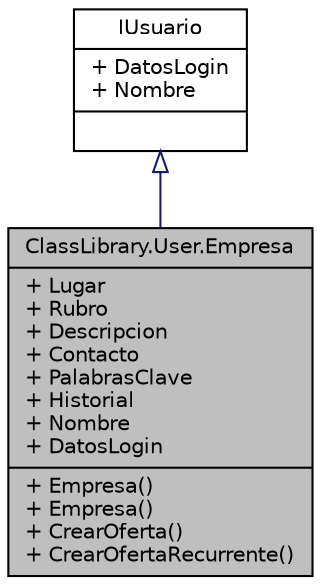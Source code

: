 digraph "ClassLibrary.User.Empresa"
{
 // INTERACTIVE_SVG=YES
 // LATEX_PDF_SIZE
  edge [fontname="Helvetica",fontsize="10",labelfontname="Helvetica",labelfontsize="10"];
  node [fontname="Helvetica",fontsize="10",shape=record];
  Node1 [label="{ClassLibrary.User.Empresa\n|+ Lugar\l+ Rubro\l+ Descripcion\l+ Contacto\l+ PalabrasClave\l+ Historial\l+ Nombre\l+ DatosLogin\l|+ Empresa()\l+ Empresa()\l+ CrearOferta()\l+ CrearOfertaRecurrente()\l}",height=0.2,width=0.4,color="black", fillcolor="grey75", style="filled", fontcolor="black",tooltip="Clase representativa de las empresas registradas y su información competente."];
  Node2 -> Node1 [dir="back",color="midnightblue",fontsize="10",style="solid",arrowtail="onormal",fontname="Helvetica"];
  Node2 [label="{IUsuario\n|+ DatosLogin\l+ Nombre\l|}",height=0.2,width=0.4,color="black", fillcolor="white", style="filled",URL="$interfaceClassLibrary_1_1User_1_1IUsuario.html",tooltip="Interfaz que engloba tanto empresas como emprendimientos."];
}
